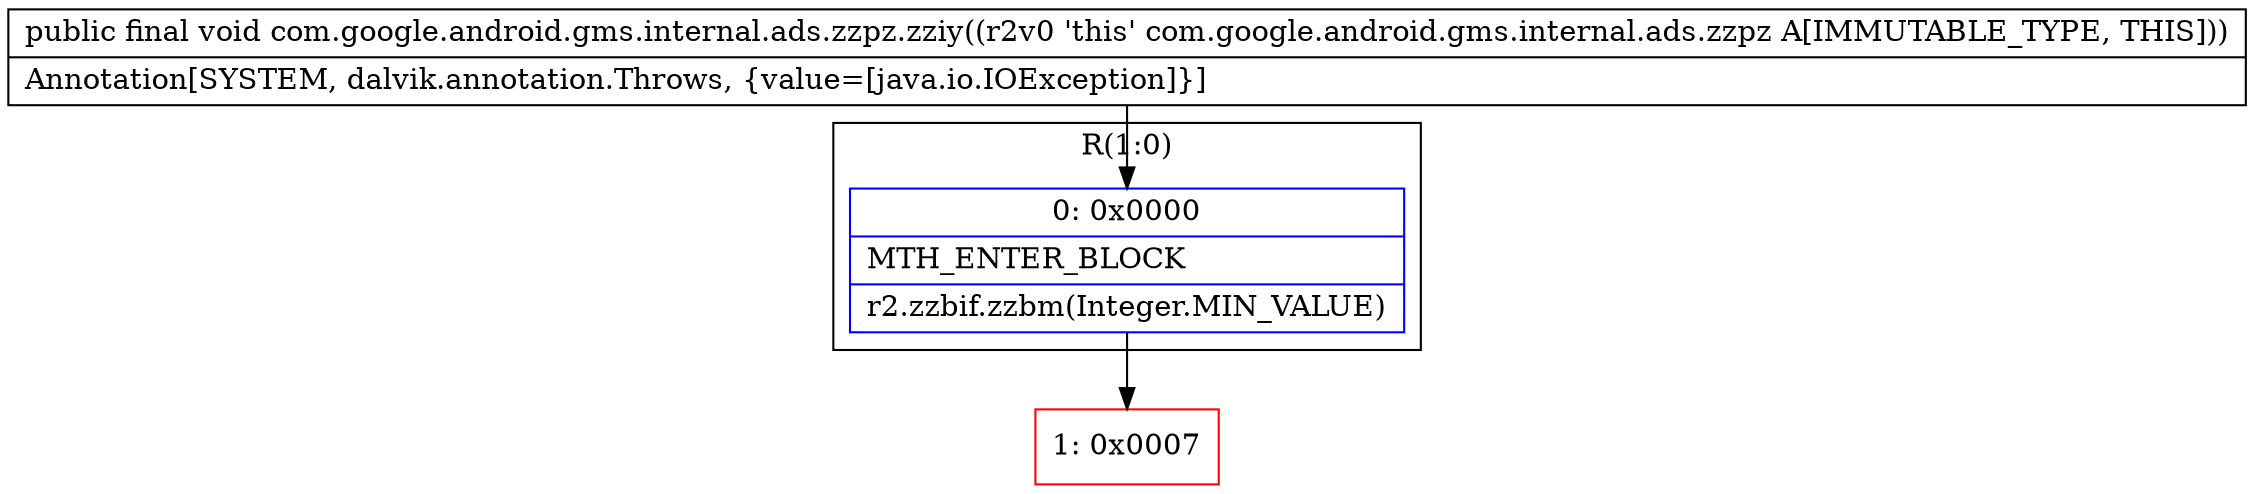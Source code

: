 digraph "CFG forcom.google.android.gms.internal.ads.zzpz.zziy()V" {
subgraph cluster_Region_2092773039 {
label = "R(1:0)";
node [shape=record,color=blue];
Node_0 [shape=record,label="{0\:\ 0x0000|MTH_ENTER_BLOCK\l|r2.zzbif.zzbm(Integer.MIN_VALUE)\l}"];
}
Node_1 [shape=record,color=red,label="{1\:\ 0x0007}"];
MethodNode[shape=record,label="{public final void com.google.android.gms.internal.ads.zzpz.zziy((r2v0 'this' com.google.android.gms.internal.ads.zzpz A[IMMUTABLE_TYPE, THIS]))  | Annotation[SYSTEM, dalvik.annotation.Throws, \{value=[java.io.IOException]\}]\l}"];
MethodNode -> Node_0;
Node_0 -> Node_1;
}

